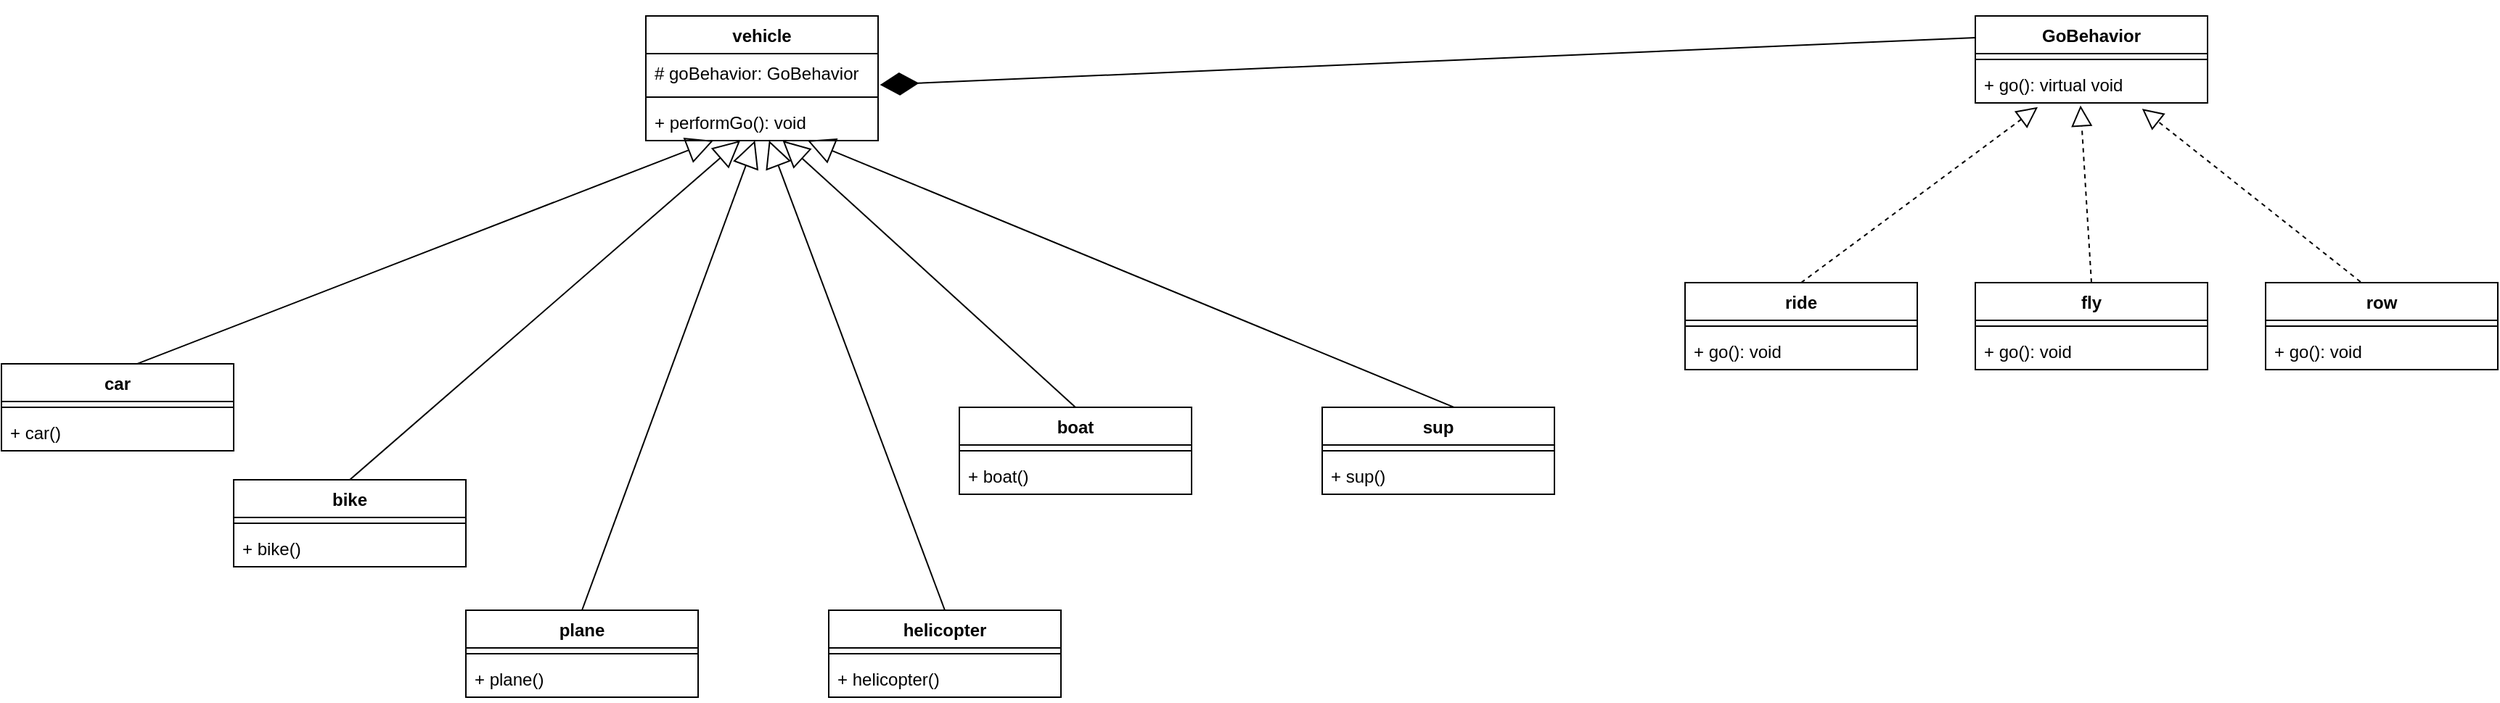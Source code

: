 <mxfile version="17.2.6" type="device"><diagram id="C5RBs43oDa-KdzZeNtuy" name="Page-1"><mxGraphModel dx="2169" dy="727" grid="1" gridSize="10" guides="1" tooltips="1" connect="1" arrows="1" fold="1" page="1" pageScale="1" pageWidth="827" pageHeight="1169" math="0" shadow="0"><root><mxCell id="WIyWlLk6GJQsqaUBKTNV-0"/><mxCell id="WIyWlLk6GJQsqaUBKTNV-1" parent="WIyWlLk6GJQsqaUBKTNV-0"/><mxCell id="FPapH0E5WC_oWiIED_O3-0" value="vehicle" style="swimlane;fontStyle=1;align=center;verticalAlign=top;childLayout=stackLayout;horizontal=1;startSize=26;horizontalStack=0;resizeParent=1;resizeParentMax=0;resizeLast=0;collapsible=1;marginBottom=0;" vertex="1" parent="WIyWlLk6GJQsqaUBKTNV-1"><mxGeometry x="254" y="80" width="160" height="86" as="geometry"/></mxCell><mxCell id="FPapH0E5WC_oWiIED_O3-1" value="# goBehavior: GoBehavior&#10;" style="text;strokeColor=none;fillColor=none;align=left;verticalAlign=top;spacingLeft=4;spacingRight=4;overflow=hidden;rotatable=0;points=[[0,0.5],[1,0.5]];portConstraint=eastwest;" vertex="1" parent="FPapH0E5WC_oWiIED_O3-0"><mxGeometry y="26" width="160" height="26" as="geometry"/></mxCell><mxCell id="FPapH0E5WC_oWiIED_O3-2" value="" style="line;strokeWidth=1;fillColor=none;align=left;verticalAlign=middle;spacingTop=-1;spacingLeft=3;spacingRight=3;rotatable=0;labelPosition=right;points=[];portConstraint=eastwest;" vertex="1" parent="FPapH0E5WC_oWiIED_O3-0"><mxGeometry y="52" width="160" height="8" as="geometry"/></mxCell><mxCell id="FPapH0E5WC_oWiIED_O3-4" value="+ performGo(): void&#10;" style="text;strokeColor=none;fillColor=none;align=left;verticalAlign=top;spacingLeft=4;spacingRight=4;overflow=hidden;rotatable=0;points=[[0,0.5],[1,0.5]];portConstraint=eastwest;" vertex="1" parent="FPapH0E5WC_oWiIED_O3-0"><mxGeometry y="60" width="160" height="26" as="geometry"/></mxCell><mxCell id="FPapH0E5WC_oWiIED_O3-7" value="" style="endArrow=block;endSize=16;endFill=0;html=1;rounded=0;exitX=0.5;exitY=0;exitDx=0;exitDy=0;" edge="1" parent="WIyWlLk6GJQsqaUBKTNV-1" source="FPapH0E5WC_oWiIED_O3-12" target="FPapH0E5WC_oWiIED_O3-4"><mxGeometry width="160" relative="1" as="geometry"><mxPoint x="220" y="360" as="sourcePoint"/><mxPoint x="470" y="280" as="targetPoint"/></mxGeometry></mxCell><mxCell id="FPapH0E5WC_oWiIED_O3-12" value="plane" style="swimlane;fontStyle=1;align=center;verticalAlign=top;childLayout=stackLayout;horizontal=1;startSize=26;horizontalStack=0;resizeParent=1;resizeParentMax=0;resizeLast=0;collapsible=1;marginBottom=0;" vertex="1" parent="WIyWlLk6GJQsqaUBKTNV-1"><mxGeometry x="130" y="490" width="160" height="60" as="geometry"/></mxCell><mxCell id="FPapH0E5WC_oWiIED_O3-14" value="" style="line;strokeWidth=1;fillColor=none;align=left;verticalAlign=middle;spacingTop=-1;spacingLeft=3;spacingRight=3;rotatable=0;labelPosition=right;points=[];portConstraint=eastwest;" vertex="1" parent="FPapH0E5WC_oWiIED_O3-12"><mxGeometry y="26" width="160" height="8" as="geometry"/></mxCell><mxCell id="FPapH0E5WC_oWiIED_O3-15" value="+ plane()" style="text;strokeColor=none;fillColor=none;align=left;verticalAlign=top;spacingLeft=4;spacingRight=4;overflow=hidden;rotatable=0;points=[[0,0.5],[1,0.5]];portConstraint=eastwest;" vertex="1" parent="FPapH0E5WC_oWiIED_O3-12"><mxGeometry y="34" width="160" height="26" as="geometry"/></mxCell><mxCell id="FPapH0E5WC_oWiIED_O3-16" value="boat" style="swimlane;fontStyle=1;align=center;verticalAlign=top;childLayout=stackLayout;horizontal=1;startSize=26;horizontalStack=0;resizeParent=1;resizeParentMax=0;resizeLast=0;collapsible=1;marginBottom=0;" vertex="1" parent="WIyWlLk6GJQsqaUBKTNV-1"><mxGeometry x="470" y="350" width="160" height="60" as="geometry"/></mxCell><mxCell id="FPapH0E5WC_oWiIED_O3-17" value="" style="line;strokeWidth=1;fillColor=none;align=left;verticalAlign=middle;spacingTop=-1;spacingLeft=3;spacingRight=3;rotatable=0;labelPosition=right;points=[];portConstraint=eastwest;" vertex="1" parent="FPapH0E5WC_oWiIED_O3-16"><mxGeometry y="26" width="160" height="8" as="geometry"/></mxCell><mxCell id="FPapH0E5WC_oWiIED_O3-18" value="+ boat()" style="text;strokeColor=none;fillColor=none;align=left;verticalAlign=top;spacingLeft=4;spacingRight=4;overflow=hidden;rotatable=0;points=[[0,0.5],[1,0.5]];portConstraint=eastwest;" vertex="1" parent="FPapH0E5WC_oWiIED_O3-16"><mxGeometry y="34" width="160" height="26" as="geometry"/></mxCell><mxCell id="FPapH0E5WC_oWiIED_O3-22" value="sup" style="swimlane;fontStyle=1;align=center;verticalAlign=top;childLayout=stackLayout;horizontal=1;startSize=26;horizontalStack=0;resizeParent=1;resizeParentMax=0;resizeLast=0;collapsible=1;marginBottom=0;" vertex="1" parent="WIyWlLk6GJQsqaUBKTNV-1"><mxGeometry x="720" y="350" width="160" height="60" as="geometry"/></mxCell><mxCell id="FPapH0E5WC_oWiIED_O3-23" value="" style="line;strokeWidth=1;fillColor=none;align=left;verticalAlign=middle;spacingTop=-1;spacingLeft=3;spacingRight=3;rotatable=0;labelPosition=right;points=[];portConstraint=eastwest;" vertex="1" parent="FPapH0E5WC_oWiIED_O3-22"><mxGeometry y="26" width="160" height="8" as="geometry"/></mxCell><mxCell id="FPapH0E5WC_oWiIED_O3-24" value="+ sup()" style="text;strokeColor=none;fillColor=none;align=left;verticalAlign=top;spacingLeft=4;spacingRight=4;overflow=hidden;rotatable=0;points=[[0,0.5],[1,0.5]];portConstraint=eastwest;" vertex="1" parent="FPapH0E5WC_oWiIED_O3-22"><mxGeometry y="34" width="160" height="26" as="geometry"/></mxCell><mxCell id="FPapH0E5WC_oWiIED_O3-25" value="car" style="swimlane;fontStyle=1;align=center;verticalAlign=top;childLayout=stackLayout;horizontal=1;startSize=26;horizontalStack=0;resizeParent=1;resizeParentMax=0;resizeLast=0;collapsible=1;marginBottom=0;" vertex="1" parent="WIyWlLk6GJQsqaUBKTNV-1"><mxGeometry x="-190" y="320" width="160" height="60" as="geometry"/></mxCell><mxCell id="FPapH0E5WC_oWiIED_O3-26" value="" style="line;strokeWidth=1;fillColor=none;align=left;verticalAlign=middle;spacingTop=-1;spacingLeft=3;spacingRight=3;rotatable=0;labelPosition=right;points=[];portConstraint=eastwest;" vertex="1" parent="FPapH0E5WC_oWiIED_O3-25"><mxGeometry y="26" width="160" height="8" as="geometry"/></mxCell><mxCell id="FPapH0E5WC_oWiIED_O3-27" value="+ car()" style="text;strokeColor=none;fillColor=none;align=left;verticalAlign=top;spacingLeft=4;spacingRight=4;overflow=hidden;rotatable=0;points=[[0,0.5],[1,0.5]];portConstraint=eastwest;" vertex="1" parent="FPapH0E5WC_oWiIED_O3-25"><mxGeometry y="34" width="160" height="26" as="geometry"/></mxCell><mxCell id="FPapH0E5WC_oWiIED_O3-28" value="helicopter" style="swimlane;fontStyle=1;align=center;verticalAlign=top;childLayout=stackLayout;horizontal=1;startSize=26;horizontalStack=0;resizeParent=1;resizeParentMax=0;resizeLast=0;collapsible=1;marginBottom=0;" vertex="1" parent="WIyWlLk6GJQsqaUBKTNV-1"><mxGeometry x="380" y="490" width="160" height="60" as="geometry"/></mxCell><mxCell id="FPapH0E5WC_oWiIED_O3-29" value="" style="line;strokeWidth=1;fillColor=none;align=left;verticalAlign=middle;spacingTop=-1;spacingLeft=3;spacingRight=3;rotatable=0;labelPosition=right;points=[];portConstraint=eastwest;" vertex="1" parent="FPapH0E5WC_oWiIED_O3-28"><mxGeometry y="26" width="160" height="8" as="geometry"/></mxCell><mxCell id="FPapH0E5WC_oWiIED_O3-30" value="+ helicopter()" style="text;strokeColor=none;fillColor=none;align=left;verticalAlign=top;spacingLeft=4;spacingRight=4;overflow=hidden;rotatable=0;points=[[0,0.5],[1,0.5]];portConstraint=eastwest;" vertex="1" parent="FPapH0E5WC_oWiIED_O3-28"><mxGeometry y="34" width="160" height="26" as="geometry"/></mxCell><mxCell id="FPapH0E5WC_oWiIED_O3-31" value="bike" style="swimlane;fontStyle=1;align=center;verticalAlign=top;childLayout=stackLayout;horizontal=1;startSize=26;horizontalStack=0;resizeParent=1;resizeParentMax=0;resizeLast=0;collapsible=1;marginBottom=0;" vertex="1" parent="WIyWlLk6GJQsqaUBKTNV-1"><mxGeometry x="-30" y="400" width="160" height="60" as="geometry"/></mxCell><mxCell id="FPapH0E5WC_oWiIED_O3-32" value="" style="line;strokeWidth=1;fillColor=none;align=left;verticalAlign=middle;spacingTop=-1;spacingLeft=3;spacingRight=3;rotatable=0;labelPosition=right;points=[];portConstraint=eastwest;" vertex="1" parent="FPapH0E5WC_oWiIED_O3-31"><mxGeometry y="26" width="160" height="8" as="geometry"/></mxCell><mxCell id="FPapH0E5WC_oWiIED_O3-33" value="+ bike()" style="text;strokeColor=none;fillColor=none;align=left;verticalAlign=top;spacingLeft=4;spacingRight=4;overflow=hidden;rotatable=0;points=[[0,0.5],[1,0.5]];portConstraint=eastwest;" vertex="1" parent="FPapH0E5WC_oWiIED_O3-31"><mxGeometry y="34" width="160" height="26" as="geometry"/></mxCell><mxCell id="FPapH0E5WC_oWiIED_O3-35" value="" style="endArrow=block;endSize=16;endFill=0;html=1;rounded=0;exitX=0.5;exitY=0;exitDx=0;exitDy=0;" edge="1" parent="WIyWlLk6GJQsqaUBKTNV-1" source="FPapH0E5WC_oWiIED_O3-16" target="FPapH0E5WC_oWiIED_O3-4"><mxGeometry width="160" relative="1" as="geometry"><mxPoint x="220" y="360" as="sourcePoint"/><mxPoint x="470" y="280" as="targetPoint"/></mxGeometry></mxCell><mxCell id="FPapH0E5WC_oWiIED_O3-36" value="" style="endArrow=block;endSize=16;endFill=0;html=1;rounded=0;exitX=0.567;exitY=-0.001;exitDx=0;exitDy=0;exitPerimeter=0;" edge="1" parent="WIyWlLk6GJQsqaUBKTNV-1" source="FPapH0E5WC_oWiIED_O3-22" target="FPapH0E5WC_oWiIED_O3-4"><mxGeometry width="160" relative="1" as="geometry"><mxPoint x="220" y="360" as="sourcePoint"/><mxPoint x="470" y="280" as="targetPoint"/></mxGeometry></mxCell><mxCell id="FPapH0E5WC_oWiIED_O3-37" value="" style="endArrow=block;endSize=16;endFill=0;html=1;rounded=0;exitX=0.585;exitY=-0.001;exitDx=0;exitDy=0;exitPerimeter=0;" edge="1" parent="WIyWlLk6GJQsqaUBKTNV-1" source="FPapH0E5WC_oWiIED_O3-25" target="FPapH0E5WC_oWiIED_O3-4"><mxGeometry width="160" relative="1" as="geometry"><mxPoint x="220" y="360" as="sourcePoint"/><mxPoint x="470" y="280" as="targetPoint"/></mxGeometry></mxCell><mxCell id="FPapH0E5WC_oWiIED_O3-38" value="" style="endArrow=block;endSize=16;endFill=0;html=1;rounded=0;exitX=0.5;exitY=0;exitDx=0;exitDy=0;" edge="1" parent="WIyWlLk6GJQsqaUBKTNV-1" source="FPapH0E5WC_oWiIED_O3-28" target="FPapH0E5WC_oWiIED_O3-4"><mxGeometry width="160" relative="1" as="geometry"><mxPoint x="220" y="360" as="sourcePoint"/><mxPoint x="470" y="280" as="targetPoint"/></mxGeometry></mxCell><mxCell id="FPapH0E5WC_oWiIED_O3-39" value="" style="endArrow=block;endSize=16;endFill=0;html=1;rounded=0;exitX=0.5;exitY=0;exitDx=0;exitDy=0;" edge="1" parent="WIyWlLk6GJQsqaUBKTNV-1" source="FPapH0E5WC_oWiIED_O3-31" target="FPapH0E5WC_oWiIED_O3-4"><mxGeometry width="160" relative="1" as="geometry"><mxPoint x="220" y="360" as="sourcePoint"/><mxPoint x="470" y="280" as="targetPoint"/></mxGeometry></mxCell><mxCell id="FPapH0E5WC_oWiIED_O3-41" value="GoBehavior" style="swimlane;fontStyle=1;align=center;verticalAlign=top;childLayout=stackLayout;horizontal=1;startSize=26;horizontalStack=0;resizeParent=1;resizeParentMax=0;resizeLast=0;collapsible=1;marginBottom=0;" vertex="1" parent="WIyWlLk6GJQsqaUBKTNV-1"><mxGeometry x="1170" y="80" width="160" height="60" as="geometry"/></mxCell><mxCell id="FPapH0E5WC_oWiIED_O3-43" value="" style="line;strokeWidth=1;fillColor=none;align=left;verticalAlign=middle;spacingTop=-1;spacingLeft=3;spacingRight=3;rotatable=0;labelPosition=right;points=[];portConstraint=eastwest;" vertex="1" parent="FPapH0E5WC_oWiIED_O3-41"><mxGeometry y="26" width="160" height="8" as="geometry"/></mxCell><mxCell id="FPapH0E5WC_oWiIED_O3-44" value="+ go(): virtual void" style="text;strokeColor=none;fillColor=none;align=left;verticalAlign=top;spacingLeft=4;spacingRight=4;overflow=hidden;rotatable=0;points=[[0,0.5],[1,0.5]];portConstraint=eastwest;" vertex="1" parent="FPapH0E5WC_oWiIED_O3-41"><mxGeometry y="34" width="160" height="26" as="geometry"/></mxCell><mxCell id="FPapH0E5WC_oWiIED_O3-45" value="ride" style="swimlane;fontStyle=1;align=center;verticalAlign=top;childLayout=stackLayout;horizontal=1;startSize=26;horizontalStack=0;resizeParent=1;resizeParentMax=0;resizeLast=0;collapsible=1;marginBottom=0;" vertex="1" parent="WIyWlLk6GJQsqaUBKTNV-1"><mxGeometry x="970" y="264" width="160" height="60" as="geometry"/></mxCell><mxCell id="FPapH0E5WC_oWiIED_O3-47" value="" style="line;strokeWidth=1;fillColor=none;align=left;verticalAlign=middle;spacingTop=-1;spacingLeft=3;spacingRight=3;rotatable=0;labelPosition=right;points=[];portConstraint=eastwest;" vertex="1" parent="FPapH0E5WC_oWiIED_O3-45"><mxGeometry y="26" width="160" height="8" as="geometry"/></mxCell><mxCell id="FPapH0E5WC_oWiIED_O3-48" value="+ go(): void" style="text;strokeColor=none;fillColor=none;align=left;verticalAlign=top;spacingLeft=4;spacingRight=4;overflow=hidden;rotatable=0;points=[[0,0.5],[1,0.5]];portConstraint=eastwest;" vertex="1" parent="FPapH0E5WC_oWiIED_O3-45"><mxGeometry y="34" width="160" height="26" as="geometry"/></mxCell><mxCell id="FPapH0E5WC_oWiIED_O3-49" value="fly" style="swimlane;fontStyle=1;align=center;verticalAlign=top;childLayout=stackLayout;horizontal=1;startSize=26;horizontalStack=0;resizeParent=1;resizeParentMax=0;resizeLast=0;collapsible=1;marginBottom=0;" vertex="1" parent="WIyWlLk6GJQsqaUBKTNV-1"><mxGeometry x="1170" y="264" width="160" height="60" as="geometry"/></mxCell><mxCell id="FPapH0E5WC_oWiIED_O3-50" value="" style="line;strokeWidth=1;fillColor=none;align=left;verticalAlign=middle;spacingTop=-1;spacingLeft=3;spacingRight=3;rotatable=0;labelPosition=right;points=[];portConstraint=eastwest;" vertex="1" parent="FPapH0E5WC_oWiIED_O3-49"><mxGeometry y="26" width="160" height="8" as="geometry"/></mxCell><mxCell id="FPapH0E5WC_oWiIED_O3-51" value="+ go(): void" style="text;strokeColor=none;fillColor=none;align=left;verticalAlign=top;spacingLeft=4;spacingRight=4;overflow=hidden;rotatable=0;points=[[0,0.5],[1,0.5]];portConstraint=eastwest;" vertex="1" parent="FPapH0E5WC_oWiIED_O3-49"><mxGeometry y="34" width="160" height="26" as="geometry"/></mxCell><mxCell id="FPapH0E5WC_oWiIED_O3-52" value="row" style="swimlane;fontStyle=1;align=center;verticalAlign=top;childLayout=stackLayout;horizontal=1;startSize=26;horizontalStack=0;resizeParent=1;resizeParentMax=0;resizeLast=0;collapsible=1;marginBottom=0;" vertex="1" parent="WIyWlLk6GJQsqaUBKTNV-1"><mxGeometry x="1370" y="264" width="160" height="60" as="geometry"/></mxCell><mxCell id="FPapH0E5WC_oWiIED_O3-53" value="" style="line;strokeWidth=1;fillColor=none;align=left;verticalAlign=middle;spacingTop=-1;spacingLeft=3;spacingRight=3;rotatable=0;labelPosition=right;points=[];portConstraint=eastwest;" vertex="1" parent="FPapH0E5WC_oWiIED_O3-52"><mxGeometry y="26" width="160" height="8" as="geometry"/></mxCell><mxCell id="FPapH0E5WC_oWiIED_O3-54" value="+ go(): void" style="text;strokeColor=none;fillColor=none;align=left;verticalAlign=top;spacingLeft=4;spacingRight=4;overflow=hidden;rotatable=0;points=[[0,0.5],[1,0.5]];portConstraint=eastwest;" vertex="1" parent="FPapH0E5WC_oWiIED_O3-52"><mxGeometry y="34" width="160" height="26" as="geometry"/></mxCell><mxCell id="FPapH0E5WC_oWiIED_O3-55" value="" style="endArrow=block;dashed=1;endFill=0;endSize=12;html=1;rounded=0;entryX=0.269;entryY=1.111;entryDx=0;entryDy=0;entryPerimeter=0;exitX=0.5;exitY=0;exitDx=0;exitDy=0;" edge="1" parent="WIyWlLk6GJQsqaUBKTNV-1" source="FPapH0E5WC_oWiIED_O3-45" target="FPapH0E5WC_oWiIED_O3-44"><mxGeometry width="160" relative="1" as="geometry"><mxPoint x="1020" y="380" as="sourcePoint"/><mxPoint x="1180" y="380" as="targetPoint"/></mxGeometry></mxCell><mxCell id="FPapH0E5WC_oWiIED_O3-56" value="" style="endArrow=block;dashed=1;endFill=0;endSize=12;html=1;rounded=0;entryX=0.453;entryY=1.066;entryDx=0;entryDy=0;entryPerimeter=0;exitX=0.5;exitY=0;exitDx=0;exitDy=0;" edge="1" parent="WIyWlLk6GJQsqaUBKTNV-1" source="FPapH0E5WC_oWiIED_O3-49" target="FPapH0E5WC_oWiIED_O3-44"><mxGeometry width="160" relative="1" as="geometry"><mxPoint x="1020" y="380" as="sourcePoint"/><mxPoint x="1180" y="380" as="targetPoint"/></mxGeometry></mxCell><mxCell id="FPapH0E5WC_oWiIED_O3-57" value="" style="endArrow=block;dashed=1;endFill=0;endSize=12;html=1;rounded=0;entryX=0.718;entryY=1.156;entryDx=0;entryDy=0;entryPerimeter=0;exitX=0.409;exitY=-0.009;exitDx=0;exitDy=0;exitPerimeter=0;" edge="1" parent="WIyWlLk6GJQsqaUBKTNV-1" source="FPapH0E5WC_oWiIED_O3-52" target="FPapH0E5WC_oWiIED_O3-44"><mxGeometry width="160" relative="1" as="geometry"><mxPoint x="1020" y="380" as="sourcePoint"/><mxPoint x="1180" y="380" as="targetPoint"/></mxGeometry></mxCell><mxCell id="FPapH0E5WC_oWiIED_O3-60" value="" style="endArrow=diamondThin;endFill=1;endSize=24;html=1;rounded=0;entryX=1.008;entryY=0.828;entryDx=0;entryDy=0;entryPerimeter=0;exitX=0;exitY=0.25;exitDx=0;exitDy=0;" edge="1" parent="WIyWlLk6GJQsqaUBKTNV-1" source="FPapH0E5WC_oWiIED_O3-41" target="FPapH0E5WC_oWiIED_O3-1"><mxGeometry width="160" relative="1" as="geometry"><mxPoint x="860" y="160" as="sourcePoint"/><mxPoint x="620" y="330" as="targetPoint"/></mxGeometry></mxCell></root></mxGraphModel></diagram></mxfile>